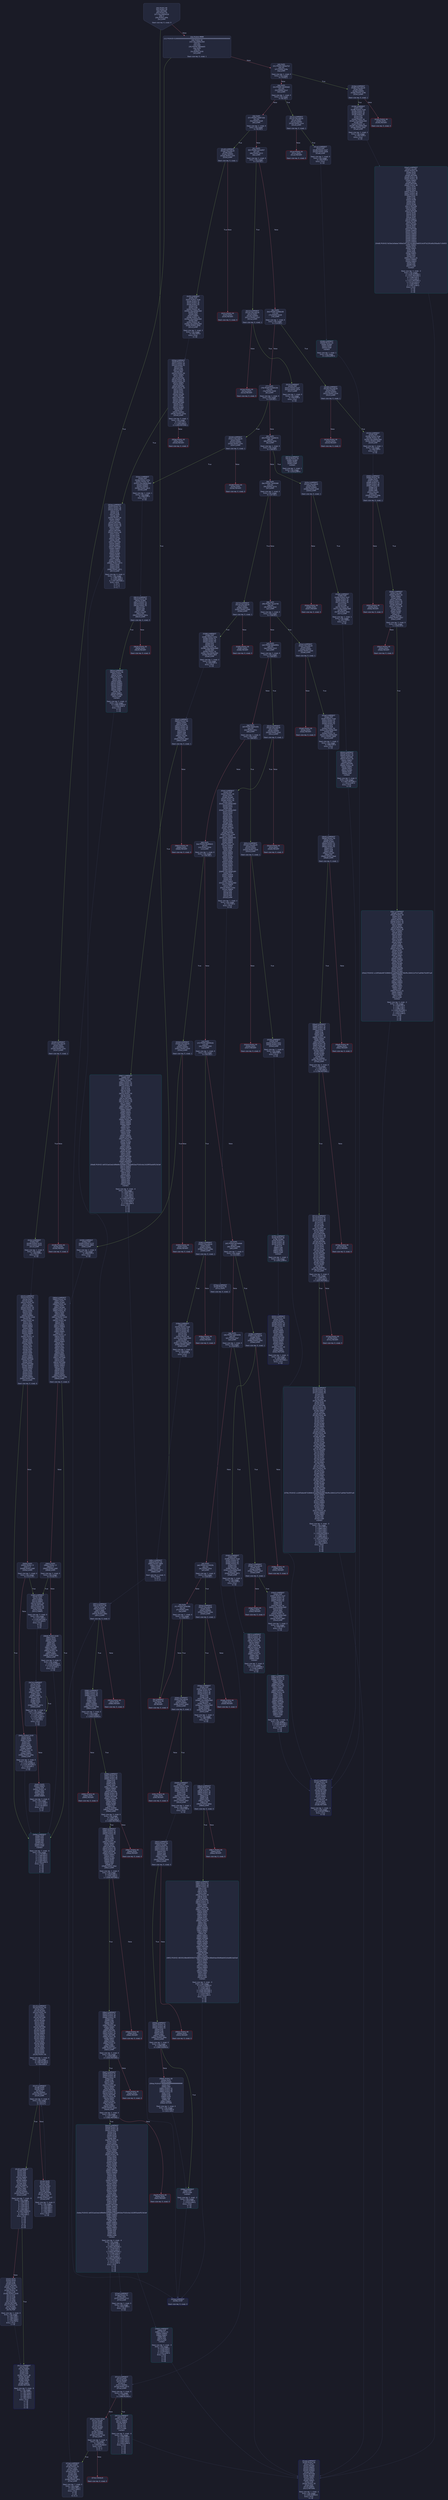 digraph G {
    node [shape=box, style="filled, rounded", color="#565f89", fontcolor="#c0caf5", fontname="Helvetica", fillcolor="#24283b"];
    edge [color="#414868", fontcolor="#c0caf5", fontname="Helvetica"];
    bgcolor="#1a1b26";
    0 [ label = "[00] PUSH1 80
[02] PUSH1 40
[04] MSTORE
[05] PUSH1 04
[07] CALLDATASIZE
[08] LT
[09] PUSH2 00fb
[0c] JUMPI

Stack size req: 0, sizeΔ: 0
" shape = invhouse]
    1 [ label = "[0d] PUSH4 ffffffff
[12] PUSH29 0100000000000000000000000000000000000000000000000000000000
[30] PUSH1 00
[32] CALLDATALOAD
[33] DIV
[34] AND
[35] PUSH4 06fdde03
[3a] DUP2
[3b] EQ
[3c] PUSH2 0100
[3f] JUMPI

Stack size req: 0, sizeΔ: 1
"]
    2 [ label = "[40] DUP1
[41] PUSH4 095ea7b3
[46] EQ
[47] PUSH2 018a
[4a] JUMPI

Stack size req: 1, sizeΔ: 0
Entry->Op usage:
	0->70:EQ:1
"]
    3 [ label = "[4b] DUP1
[4c] PUSH4 18160ddd
[51] EQ
[52] PUSH2 01c2
[55] JUMPI

Stack size req: 1, sizeΔ: 0
Entry->Op usage:
	0->81:EQ:1
"]
    4 [ label = "[56] DUP1
[57] PUSH4 23b872dd
[5c] EQ
[5d] PUSH2 01e9
[60] JUMPI

Stack size req: 1, sizeΔ: 0
Entry->Op usage:
	0->92:EQ:1
"]
    5 [ label = "[61] DUP1
[62] PUSH4 313ce567
[67] EQ
[68] PUSH2 0213
[6b] JUMPI

Stack size req: 1, sizeΔ: 0
Entry->Op usage:
	0->103:EQ:1
"]
    6 [ label = "[6c] DUP1
[6d] PUSH4 42966c68
[72] EQ
[73] PUSH2 0228
[76] JUMPI

Stack size req: 1, sizeΔ: 0
Entry->Op usage:
	0->114:EQ:1
"]
    7 [ label = "[77] DUP1
[78] PUSH4 619d5194
[7d] EQ
[7e] PUSH2 0240
[81] JUMPI

Stack size req: 1, sizeΔ: 0
Entry->Op usage:
	0->125:EQ:1
"]
    8 [ label = "[82] DUP1
[83] PUSH4 70a08231
[88] EQ
[89] PUSH2 025c
[8c] JUMPI

Stack size req: 1, sizeΔ: 0
Entry->Op usage:
	0->136:EQ:1
"]
    9 [ label = "[8d] DUP1
[8e] PUSH4 79c65068
[93] EQ
[94] PUSH2 027d
[97] JUMPI

Stack size req: 1, sizeΔ: 0
Entry->Op usage:
	0->147:EQ:1
"]
    10 [ label = "[98] DUP1
[99] PUSH4 79cc6790
[9e] EQ
[9f] PUSH2 02a1
[a2] JUMPI

Stack size req: 1, sizeΔ: 0
Entry->Op usage:
	0->158:EQ:1
"]
    11 [ label = "[a3] DUP1
[a4] PUSH4 806e085e
[a9] EQ
[aa] PUSH2 02c5
[ad] JUMPI

Stack size req: 1, sizeΔ: 0
Entry->Op usage:
	0->169:EQ:1
"]
    12 [ label = "[ae] DUP1
[af] PUSH4 8da5cb5b
[b4] EQ
[b5] PUSH2 031c
[b8] JUMPI

Stack size req: 1, sizeΔ: 0
Entry->Op usage:
	0->180:EQ:1
"]
    13 [ label = "[b9] DUP1
[ba] PUSH4 95d89b41
[bf] EQ
[c0] PUSH2 034d
[c3] JUMPI

Stack size req: 1, sizeΔ: 0
Entry->Op usage:
	0->191:EQ:1
"]
    14 [ label = "[c4] DUP1
[c5] PUSH4 a9059cbb
[ca] EQ
[cb] PUSH2 0362
[ce] JUMPI

Stack size req: 1, sizeΔ: 0
Entry->Op usage:
	0->202:EQ:1
"]
    15 [ label = "[cf] DUP1
[d0] PUSH4 b414d4b6
[d5] EQ
[d6] PUSH2 0386
[d9] JUMPI

Stack size req: 1, sizeΔ: 0
Entry->Op usage:
	0->213:EQ:1
"]
    16 [ label = "[da] DUP1
[db] PUSH4 dd62ed3e
[e0] EQ
[e1] PUSH2 03a7
[e4] JUMPI

Stack size req: 1, sizeΔ: 0
Entry->Op usage:
	0->224:EQ:1
"]
    17 [ label = "[e5] DUP1
[e6] PUSH4 e724529c
[eb] EQ
[ec] PUSH2 03ce
[ef] JUMPI

Stack size req: 1, sizeΔ: 0
Entry->Op usage:
	0->235:EQ:1
"]
    18 [ label = "[f0] DUP1
[f1] PUSH4 f2fde38b
[f6] EQ
[f7] PUSH2 03f4
[fa] JUMPI

Stack size req: 1, sizeΔ: 0
Entry->Op usage:
	0->246:EQ:1
"]
    19 [ label = "[fb] JUMPDEST
[fc] PUSH1 00
[fe] DUP1
[ff] REVERT

Stack size req: 0, sizeΔ: 0
" color = "red"]
    20 [ label = "[0100] JUMPDEST
[0101] CALLVALUE
[0102] DUP1
[0103] ISZERO
[0104] PUSH2 010c
[0107] JUMPI

Stack size req: 0, sizeΔ: 1
"]
    21 [ label = "[0108] PUSH1 00
[010a] DUP1
[010b] REVERT

Stack size req: 0, sizeΔ: 0
" color = "red"]
    22 [ label = "[010c] JUMPDEST
[010d] POP
[010e] PUSH2 0115
[0111] PUSH2 0415
[0114] JUMP

Stack size req: 1, sizeΔ: 0
Entry->Op usage:
	0->269:POP:0
Entry->Exit:
	0->😵
"]
    23 [ label = "[0115] JUMPDEST
[0116] PUSH1 40
[0118] DUP1
[0119] MLOAD
[011a] PUSH1 20
[011c] DUP1
[011d] DUP3
[011e] MSTORE
[011f] DUP4
[0120] MLOAD
[0121] DUP2
[0122] DUP4
[0123] ADD
[0124] MSTORE
[0125] DUP4
[0126] MLOAD
[0127] SWAP2
[0128] SWAP3
[0129] DUP4
[012a] SWAP3
[012b] SWAP1
[012c] DUP4
[012d] ADD
[012e] SWAP2
[012f] DUP6
[0130] ADD
[0131] SWAP1
[0132] DUP1
[0133] DUP4
[0134] DUP4
[0135] PUSH1 00

Stack size req: 1, sizeΔ: 9
Entry->Op usage:
	0->288:MLOAD:0
	0->294:MLOAD:0
	0->304:ADD:0
"]
    24 [ label = "[0137] JUMPDEST
[0138] DUP4
[0139] DUP2
[013a] LT
[013b] ISZERO
[013c] PUSH2 014f
[013f] JUMPI

Stack size req: 4, sizeΔ: 0
Entry->Op usage:
	0->314:LT:0
	3->314:LT:1
"]
    25 [ label = "[0140] DUP2
[0141] DUP2
[0142] ADD
[0143] MLOAD
[0144] DUP4
[0145] DUP3
[0146] ADD
[0147] MSTORE
[0148] PUSH1 20
[014a] ADD
[014b] PUSH2 0137
[014e] JUMP

Stack size req: 3, sizeΔ: 0
Entry->Op usage:
	0->322:ADD:0
	0->326:ADD:0
	0->330:ADD:1
	1->322:ADD:1
	2->326:ADD:1
Entry->Exit:
	0->😵
"]
    26 [ label = "[014f] JUMPDEST
[0150] POP
[0151] POP
[0152] POP
[0153] POP
[0154] SWAP1
[0155] POP
[0156] SWAP1
[0157] DUP2
[0158] ADD
[0159] SWAP1
[015a] PUSH1 1f
[015c] AND
[015d] DUP1
[015e] ISZERO
[015f] PUSH2 017c
[0162] JUMPI

Stack size req: 7, sizeΔ: -5
Entry->Op usage:
	0->336:POP:0
	1->337:POP:0
	2->338:POP:0
	3->339:POP:0
	4->344:ADD:0
	4->348:AND:1
	4->350:ISZERO:0
	5->341:POP:0
	6->344:ADD:1
Entry->Exit:
	0->😵
	1->😵
	2->😵
	3->😵
	4->0
	5->😵
	6->😵
"]
    27 [ label = "[0163] DUP1
[0164] DUP3
[0165] SUB
[0166] DUP1
[0167] MLOAD
[0168] PUSH1 01
[016a] DUP4
[016b] PUSH1 20
[016d] SUB
[016e] PUSH2 0100
[0171] EXP
[0172] SUB
[0173] NOT
[0174] AND
[0175] DUP2
[0176] MSTORE
[0177] PUSH1 20
[0179] ADD
[017a] SWAP2
[017b] POP

Stack size req: 2, sizeΔ: 0
Entry->Op usage:
	0->357:SUB:1
	0->365:SUB:1
	1->357:SUB:0
	1->379:POP:0
Entry->Exit:
	1->😵
"]
    28 [ label = "[017c] JUMPDEST
[017d] POP
[017e] SWAP3
[017f] POP
[0180] POP
[0181] POP
[0182] PUSH1 40
[0184] MLOAD
[0185] DUP1
[0186] SWAP2
[0187] SUB
[0188] SWAP1
[0189] RETURN

Stack size req: 5, sizeΔ: -5
Entry->Op usage:
	0->381:POP:0
	1->391:SUB:0
	2->384:POP:0
	3->385:POP:0
	4->383:POP:0
Entry->Exit:
	0->😵
	1->😵
	2->😵
	3->😵
	4->😵
" color = "darkblue"]
    29 [ label = "[018a] JUMPDEST
[018b] CALLVALUE
[018c] DUP1
[018d] ISZERO
[018e] PUSH2 0196
[0191] JUMPI

Stack size req: 0, sizeΔ: 1
"]
    30 [ label = "[0192] PUSH1 00
[0194] DUP1
[0195] REVERT

Stack size req: 0, sizeΔ: 0
" color = "red"]
    31 [ label = "[0196] JUMPDEST
[0197] POP
[0198] PUSH2 01ae
[019b] PUSH1 01
[019d] PUSH1 a0
[019f] PUSH1 02
[01a1] EXP
[01a2] SUB
[01a3] PUSH1 04
[01a5] CALLDATALOAD
[01a6] AND
[01a7] PUSH1 24
[01a9] CALLDATALOAD
[01aa] PUSH2 04a2
[01ad] JUMP

Stack size req: 1, sizeΔ: 2
Entry->Op usage:
	0->407:POP:0
Entry->Exit:
	0->😵
"]
    32 [ label = "[01ae] JUMPDEST
[01af] PUSH1 40
[01b1] DUP1
[01b2] MLOAD
[01b3] SWAP2
[01b4] ISZERO
[01b5] ISZERO
[01b6] DUP3
[01b7] MSTORE
[01b8] MLOAD
[01b9] SWAP1
[01ba] DUP2
[01bb] SWAP1
[01bc] SUB
[01bd] PUSH1 20
[01bf] ADD
[01c0] SWAP1
[01c1] RETURN

Stack size req: 1, sizeΔ: -1
Entry->Op usage:
	0->436:ISZERO:0
Entry->Exit:
	0->😵
" color = "darkblue"]
    33 [ label = "[01c2] JUMPDEST
[01c3] CALLVALUE
[01c4] DUP1
[01c5] ISZERO
[01c6] PUSH2 01ce
[01c9] JUMPI

Stack size req: 0, sizeΔ: 1
"]
    34 [ label = "[01ca] PUSH1 00
[01cc] DUP1
[01cd] REVERT

Stack size req: 0, sizeΔ: 0
" color = "red"]
    35 [ label = "[01ce] JUMPDEST
[01cf] POP
[01d0] PUSH2 01d7
[01d3] PUSH2 0508
[01d6] JUMP

Stack size req: 1, sizeΔ: 0
Entry->Op usage:
	0->463:POP:0
Entry->Exit:
	0->😵
"]
    36 [ label = "[01d7] JUMPDEST
[01d8] PUSH1 40
[01da] DUP1
[01db] MLOAD
[01dc] SWAP2
[01dd] DUP3
[01de] MSTORE
[01df] MLOAD
[01e0] SWAP1
[01e1] DUP2
[01e2] SWAP1
[01e3] SUB
[01e4] PUSH1 20
[01e6] ADD
[01e7] SWAP1
[01e8] RETURN

Stack size req: 1, sizeΔ: -1
Entry->Op usage:
	0->478:MSTORE:1
Entry->Exit:
	0->😵
" color = "darkblue"]
    37 [ label = "[01e9] JUMPDEST
[01ea] CALLVALUE
[01eb] DUP1
[01ec] ISZERO
[01ed] PUSH2 01f5
[01f0] JUMPI

Stack size req: 0, sizeΔ: 1
"]
    38 [ label = "[01f1] PUSH1 00
[01f3] DUP1
[01f4] REVERT

Stack size req: 0, sizeΔ: 0
" color = "red"]
    39 [ label = "[01f5] JUMPDEST
[01f6] POP
[01f7] PUSH2 01ae
[01fa] PUSH1 01
[01fc] PUSH1 a0
[01fe] PUSH1 02
[0200] EXP
[0201] SUB
[0202] PUSH1 04
[0204] CALLDATALOAD
[0205] DUP2
[0206] AND
[0207] SWAP1
[0208] PUSH1 24
[020a] CALLDATALOAD
[020b] AND
[020c] PUSH1 44
[020e] CALLDATALOAD
[020f] PUSH2 050e
[0212] JUMP

Stack size req: 1, sizeΔ: 3
Entry->Op usage:
	0->502:POP:0
Entry->Exit:
	0->😵
"]
    40 [ label = "[0213] JUMPDEST
[0214] CALLVALUE
[0215] DUP1
[0216] ISZERO
[0217] PUSH2 021f
[021a] JUMPI

Stack size req: 0, sizeΔ: 1
"]
    41 [ label = "[021b] PUSH1 00
[021d] DUP1
[021e] REVERT

Stack size req: 0, sizeΔ: 0
" color = "red"]
    42 [ label = "[021f] JUMPDEST
[0220] POP
[0221] PUSH2 01d7
[0224] PUSH2 057d
[0227] JUMP

Stack size req: 1, sizeΔ: 0
Entry->Op usage:
	0->544:POP:0
Entry->Exit:
	0->😵
"]
    43 [ label = "[0228] JUMPDEST
[0229] CALLVALUE
[022a] DUP1
[022b] ISZERO
[022c] PUSH2 0234
[022f] JUMPI

Stack size req: 0, sizeΔ: 1
"]
    44 [ label = "[0230] PUSH1 00
[0232] DUP1
[0233] REVERT

Stack size req: 0, sizeΔ: 0
" color = "red"]
    45 [ label = "[0234] JUMPDEST
[0235] POP
[0236] PUSH2 01ae
[0239] PUSH1 04
[023b] CALLDATALOAD
[023c] PUSH2 0583
[023f] JUMP

Stack size req: 1, sizeΔ: 1
Entry->Op usage:
	0->565:POP:0
Entry->Exit:
	0->😵
"]
    46 [ label = "[0240] JUMPDEST
[0241] CALLVALUE
[0242] DUP1
[0243] ISZERO
[0244] PUSH2 024c
[0247] JUMPI

Stack size req: 0, sizeΔ: 1
"]
    47 [ label = "[0248] PUSH1 00
[024a] DUP1
[024b] REVERT

Stack size req: 0, sizeΔ: 0
" color = "red"]
    48 [ label = "[024c] JUMPDEST
[024d] POP
[024e] PUSH2 025a
[0251] PUSH1 04
[0253] CALLDATALOAD
[0254] ISZERO
[0255] ISZERO
[0256] PUSH2 0613
[0259] JUMP

Stack size req: 1, sizeΔ: 1
Entry->Op usage:
	0->589:POP:0
Entry->Exit:
	0->😵
"]
    49 [ label = "[025a] JUMPDEST
[025b] STOP

Stack size req: 0, sizeΔ: 0
" color = "darkblue"]
    50 [ label = "[025c] JUMPDEST
[025d] CALLVALUE
[025e] DUP1
[025f] ISZERO
[0260] PUSH2 0268
[0263] JUMPI

Stack size req: 0, sizeΔ: 1
"]
    51 [ label = "[0264] PUSH1 00
[0266] DUP1
[0267] REVERT

Stack size req: 0, sizeΔ: 0
" color = "red"]
    52 [ label = "[0268] JUMPDEST
[0269] POP
[026a] PUSH2 01d7
[026d] PUSH1 01
[026f] PUSH1 a0
[0271] PUSH1 02
[0273] EXP
[0274] SUB
[0275] PUSH1 04
[0277] CALLDATALOAD
[0278] AND
[0279] PUSH2 063d
[027c] JUMP

Stack size req: 1, sizeΔ: 1
Entry->Op usage:
	0->617:POP:0
Entry->Exit:
	0->😵
"]
    53 [ label = "[027d] JUMPDEST
[027e] CALLVALUE
[027f] DUP1
[0280] ISZERO
[0281] PUSH2 0289
[0284] JUMPI

Stack size req: 0, sizeΔ: 1
"]
    54 [ label = "[0285] PUSH1 00
[0287] DUP1
[0288] REVERT

Stack size req: 0, sizeΔ: 0
" color = "red"]
    55 [ label = "[0289] JUMPDEST
[028a] POP
[028b] PUSH2 025a
[028e] PUSH1 01
[0290] PUSH1 a0
[0292] PUSH1 02
[0294] EXP
[0295] SUB
[0296] PUSH1 04
[0298] CALLDATALOAD
[0299] AND
[029a] PUSH1 24
[029c] CALLDATALOAD
[029d] PUSH2 064f
[02a0] JUMP

Stack size req: 1, sizeΔ: 2
Entry->Op usage:
	0->650:POP:0
Entry->Exit:
	0->😵
"]
    56 [ label = "[02a1] JUMPDEST
[02a2] CALLVALUE
[02a3] DUP1
[02a4] ISZERO
[02a5] PUSH2 02ad
[02a8] JUMPI

Stack size req: 0, sizeΔ: 1
"]
    57 [ label = "[02a9] PUSH1 00
[02ab] DUP1
[02ac] REVERT

Stack size req: 0, sizeΔ: 0
" color = "red"]
    58 [ label = "[02ad] JUMPDEST
[02ae] POP
[02af] PUSH2 01ae
[02b2] PUSH1 01
[02b4] PUSH1 a0
[02b6] PUSH1 02
[02b8] EXP
[02b9] SUB
[02ba] PUSH1 04
[02bc] CALLDATALOAD
[02bd] AND
[02be] PUSH1 24
[02c0] CALLDATALOAD
[02c1] PUSH2 06d5
[02c4] JUMP

Stack size req: 1, sizeΔ: 2
Entry->Op usage:
	0->686:POP:0
Entry->Exit:
	0->😵
"]
    59 [ label = "[02c5] JUMPDEST
[02c6] CALLVALUE
[02c7] DUP1
[02c8] ISZERO
[02c9] PUSH2 02d1
[02cc] JUMPI

Stack size req: 0, sizeΔ: 1
"]
    60 [ label = "[02cd] PUSH1 00
[02cf] DUP1
[02d0] REVERT

Stack size req: 0, sizeΔ: 0
" color = "red"]
    61 [ label = "[02d1] JUMPDEST
[02d2] POP
[02d3] PUSH1 40
[02d5] DUP1
[02d6] MLOAD
[02d7] PUSH1 20
[02d9] PUSH1 04
[02db] DUP1
[02dc] CALLDATALOAD
[02dd] DUP1
[02de] DUP3
[02df] ADD
[02e0] CALLDATALOAD
[02e1] DUP4
[02e2] DUP2
[02e3] MUL
[02e4] DUP1
[02e5] DUP7
[02e6] ADD
[02e7] DUP6
[02e8] ADD
[02e9] SWAP1
[02ea] SWAP7
[02eb] MSTORE
[02ec] DUP1
[02ed] DUP6
[02ee] MSTORE
[02ef] PUSH2 01ae
[02f2] SWAP6
[02f3] CALLDATASIZE
[02f4] SWAP6
[02f5] SWAP4
[02f6] SWAP5
[02f7] PUSH1 24
[02f9] SWAP5
[02fa] SWAP4
[02fb] DUP6
[02fc] ADD
[02fd] SWAP3
[02fe] SWAP2
[02ff] DUP3
[0300] SWAP2
[0301] DUP6
[0302] ADD
[0303] SWAP1
[0304] DUP5
[0305] SWAP1
[0306] DUP1
[0307] DUP3
[0308] DUP5
[0309] CALLDATACOPY
[030a] POP
[030b] SWAP5
[030c] SWAP8
[030d] POP
[030e] POP
[030f] SWAP4
[0310] CALLDATALOAD
[0311] SWAP5
[0312] POP
[0313] PUSH2 07be
[0316] SWAP4
[0317] POP
[0318] POP
[0319] POP
[031a] POP
[031b] JUMP

Stack size req: 1, sizeΔ: 2
Entry->Op usage:
	0->722:POP:0
Entry->Exit:
	0->😵
"]
    62 [ label = "[031c] JUMPDEST
[031d] CALLVALUE
[031e] DUP1
[031f] ISZERO
[0320] PUSH2 0328
[0323] JUMPI

Stack size req: 0, sizeΔ: 1
"]
    63 [ label = "[0324] PUSH1 00
[0326] DUP1
[0327] REVERT

Stack size req: 0, sizeΔ: 0
" color = "red"]
    64 [ label = "[0328] JUMPDEST
[0329] POP
[032a] PUSH2 0331
[032d] PUSH2 07f5
[0330] JUMP

Stack size req: 1, sizeΔ: 0
Entry->Op usage:
	0->809:POP:0
Entry->Exit:
	0->😵
"]
    65 [ label = "[0331] JUMPDEST
[0332] PUSH1 40
[0334] DUP1
[0335] MLOAD
[0336] PUSH1 01
[0338] PUSH1 a0
[033a] PUSH1 02
[033c] EXP
[033d] SUB
[033e] SWAP1
[033f] SWAP3
[0340] AND
[0341] DUP3
[0342] MSTORE
[0343] MLOAD
[0344] SWAP1
[0345] DUP2
[0346] SWAP1
[0347] SUB
[0348] PUSH1 20
[034a] ADD
[034b] SWAP1
[034c] RETURN

Stack size req: 1, sizeΔ: -1
Entry->Op usage:
	0->832:AND:0
	0->834:MSTORE:1
Entry->Exit:
	0->😵
" color = "darkblue"]
    66 [ label = "[034d] JUMPDEST
[034e] CALLVALUE
[034f] DUP1
[0350] ISZERO
[0351] PUSH2 0359
[0354] JUMPI

Stack size req: 0, sizeΔ: 1
"]
    67 [ label = "[0355] PUSH1 00
[0357] DUP1
[0358] REVERT

Stack size req: 0, sizeΔ: 0
" color = "red"]
    68 [ label = "[0359] JUMPDEST
[035a] POP
[035b] PUSH2 0115
[035e] PUSH2 0804
[0361] JUMP

Stack size req: 1, sizeΔ: 0
Entry->Op usage:
	0->858:POP:0
Entry->Exit:
	0->😵
"]
    69 [ label = "[0362] JUMPDEST
[0363] CALLVALUE
[0364] DUP1
[0365] ISZERO
[0366] PUSH2 036e
[0369] JUMPI

Stack size req: 0, sizeΔ: 1
"]
    70 [ label = "[036a] PUSH1 00
[036c] DUP1
[036d] REVERT

Stack size req: 0, sizeΔ: 0
" color = "red"]
    71 [ label = "[036e] JUMPDEST
[036f] POP
[0370] PUSH2 01ae
[0373] PUSH1 01
[0375] PUSH1 a0
[0377] PUSH1 02
[0379] EXP
[037a] SUB
[037b] PUSH1 04
[037d] CALLDATALOAD
[037e] AND
[037f] PUSH1 24
[0381] CALLDATALOAD
[0382] PUSH2 085c
[0385] JUMP

Stack size req: 1, sizeΔ: 2
Entry->Op usage:
	0->879:POP:0
Entry->Exit:
	0->😵
"]
    72 [ label = "[0386] JUMPDEST
[0387] CALLVALUE
[0388] DUP1
[0389] ISZERO
[038a] PUSH2 0392
[038d] JUMPI

Stack size req: 0, sizeΔ: 1
"]
    73 [ label = "[038e] PUSH1 00
[0390] DUP1
[0391] REVERT

Stack size req: 0, sizeΔ: 0
" color = "red"]
    74 [ label = "[0392] JUMPDEST
[0393] POP
[0394] PUSH2 01ae
[0397] PUSH1 01
[0399] PUSH1 a0
[039b] PUSH1 02
[039d] EXP
[039e] SUB
[039f] PUSH1 04
[03a1] CALLDATALOAD
[03a2] AND
[03a3] PUSH2 0872
[03a6] JUMP

Stack size req: 1, sizeΔ: 1
Entry->Op usage:
	0->915:POP:0
Entry->Exit:
	0->😵
"]
    75 [ label = "[03a7] JUMPDEST
[03a8] CALLVALUE
[03a9] DUP1
[03aa] ISZERO
[03ab] PUSH2 03b3
[03ae] JUMPI

Stack size req: 0, sizeΔ: 1
"]
    76 [ label = "[03af] PUSH1 00
[03b1] DUP1
[03b2] REVERT

Stack size req: 0, sizeΔ: 0
" color = "red"]
    77 [ label = "[03b3] JUMPDEST
[03b4] POP
[03b5] PUSH2 01d7
[03b8] PUSH1 01
[03ba] PUSH1 a0
[03bc] PUSH1 02
[03be] EXP
[03bf] SUB
[03c0] PUSH1 04
[03c2] CALLDATALOAD
[03c3] DUP2
[03c4] AND
[03c5] SWAP1
[03c6] PUSH1 24
[03c8] CALLDATALOAD
[03c9] AND
[03ca] PUSH2 0887
[03cd] JUMP

Stack size req: 1, sizeΔ: 2
Entry->Op usage:
	0->948:POP:0
Entry->Exit:
	0->😵
"]
    78 [ label = "[03ce] JUMPDEST
[03cf] CALLVALUE
[03d0] DUP1
[03d1] ISZERO
[03d2] PUSH2 03da
[03d5] JUMPI

Stack size req: 0, sizeΔ: 1
"]
    79 [ label = "[03d6] PUSH1 00
[03d8] DUP1
[03d9] REVERT

Stack size req: 0, sizeΔ: 0
" color = "red"]
    80 [ label = "[03da] JUMPDEST
[03db] POP
[03dc] PUSH2 025a
[03df] PUSH1 01
[03e1] PUSH1 a0
[03e3] PUSH1 02
[03e5] EXP
[03e6] SUB
[03e7] PUSH1 04
[03e9] CALLDATALOAD
[03ea] AND
[03eb] PUSH1 24
[03ed] CALLDATALOAD
[03ee] ISZERO
[03ef] ISZERO
[03f0] PUSH2 08a4
[03f3] JUMP

Stack size req: 1, sizeΔ: 2
Entry->Op usage:
	0->987:POP:0
Entry->Exit:
	0->😵
"]
    81 [ label = "[03f4] JUMPDEST
[03f5] CALLVALUE
[03f6] DUP1
[03f7] ISZERO
[03f8] PUSH2 0400
[03fb] JUMPI

Stack size req: 0, sizeΔ: 1
"]
    82 [ label = "[03fc] PUSH1 00
[03fe] DUP1
[03ff] REVERT

Stack size req: 0, sizeΔ: 0
" color = "red"]
    83 [ label = "[0400] JUMPDEST
[0401] POP
[0402] PUSH2 025a
[0405] PUSH1 01
[0407] PUSH1 a0
[0409] PUSH1 02
[040b] EXP
[040c] SUB
[040d] PUSH1 04
[040f] CALLDATALOAD
[0410] AND
[0411] PUSH2 091f
[0414] JUMP

Stack size req: 1, sizeΔ: 1
Entry->Op usage:
	0->1025:POP:0
Entry->Exit:
	0->😵
"]
    84 [ label = "[0415] JUMPDEST
[0416] PUSH1 01
[0418] DUP1
[0419] SLOAD
[041a] PUSH1 40
[041c] DUP1
[041d] MLOAD
[041e] PUSH1 20
[0420] PUSH1 02
[0422] DUP5
[0423] DUP7
[0424] AND
[0425] ISZERO
[0426] PUSH2 0100
[0429] MUL
[042a] PUSH1 00
[042c] NOT
[042d] ADD
[042e] SWAP1
[042f] SWAP5
[0430] AND
[0431] SWAP4
[0432] SWAP1
[0433] SWAP4
[0434] DIV
[0435] PUSH1 1f
[0437] DUP2
[0438] ADD
[0439] DUP5
[043a] SWAP1
[043b] DIV
[043c] DUP5
[043d] MUL
[043e] DUP3
[043f] ADD
[0440] DUP5
[0441] ADD
[0442] SWAP1
[0443] SWAP3
[0444] MSTORE
[0445] DUP2
[0446] DUP2
[0447] MSTORE
[0448] SWAP3
[0449] SWAP2
[044a] DUP4
[044b] ADD
[044c] DUP3
[044d] DUP3
[044e] DUP1
[044f] ISZERO
[0450] PUSH2 049a
[0453] JUMPI

Stack size req: 0, sizeΔ: 6
"]
    85 [ label = "[0454] DUP1
[0455] PUSH1 1f
[0457] LT
[0458] PUSH2 046f
[045b] JUMPI

Stack size req: 1, sizeΔ: 0
Entry->Op usage:
	0->1111:LT:1
"]
    86 [ label = "[045c] PUSH2 0100
[045f] DUP1
[0460] DUP4
[0461] SLOAD
[0462] DIV
[0463] MUL
[0464] DUP4
[0465] MSTORE
[0466] SWAP2
[0467] PUSH1 20
[0469] ADD
[046a] SWAP2
[046b] PUSH2 049a
[046e] JUMP

Stack size req: 3, sizeΔ: 0
Entry->Op usage:
	1->1121:SLOAD:0
	2->1125:MSTORE:0
	2->1129:ADD:1
Entry->Exit:
	2->😵
"]
    87 [ label = "[046f] JUMPDEST
[0470] DUP3
[0471] ADD
[0472] SWAP2
[0473] SWAP1
[0474] PUSH1 00
[0476] MSTORE
[0477] PUSH1 20
[0479] PUSH1 00
[047b] SHA3
[047c] SWAP1

Stack size req: 3, sizeΔ: 0
Entry->Op usage:
	0->1137:ADD:1
	1->1142:MSTORE:1
	2->1137:ADD:0
Entry->Exit:
	0->😵
	1->😵
	2->0
"]
    88 [ label = "[047d] JUMPDEST
[047e] DUP2
[047f] SLOAD
[0480] DUP2
[0481] MSTORE
[0482] SWAP1
[0483] PUSH1 01
[0485] ADD
[0486] SWAP1
[0487] PUSH1 20
[0489] ADD
[048a] DUP1
[048b] DUP4
[048c] GT
[048d] PUSH2 047d
[0490] JUMPI

Stack size req: 3, sizeΔ: 0
Entry->Op usage:
	0->1153:MSTORE:0
	0->1161:ADD:1
	1->1151:SLOAD:0
	1->1157:ADD:1
	2->1164:GT:0
Entry->Exit:
	0->😵
	1->😵
"]
    89 [ label = "[0491] DUP3
[0492] SWAP1
[0493] SUB
[0494] PUSH1 1f
[0496] AND
[0497] DUP3
[0498] ADD
[0499] SWAP2

Stack size req: 3, sizeΔ: 0
Entry->Op usage:
	0->1171:SUB:0
	2->1171:SUB:1
	2->1176:ADD:0
Entry->Exit:
	0->😵
	2->0
"]
    90 [ label = "[049a] JUMPDEST
[049b] POP
[049c] POP
[049d] POP
[049e] POP
[049f] POP
[04a0] DUP2
[04a1] JUMP
Indirect!

Stack size req: 7, sizeΔ: -5
Entry->Op usage:
	0->1179:POP:0
	1->1180:POP:0
	2->1181:POP:0
	3->1182:POP:0
	4->1183:POP:0
	6->1185:JUMP:0
Entry->Exit:
	0->😵
	1->😵
	2->😵
	3->😵
	4->😵
" color = "teal"]
    91 [ label = "[04a2] JUMPDEST
[04a3] CALLER
[04a4] PUSH1 00
[04a6] DUP2
[04a7] DUP2
[04a8] MSTORE
[04a9] PUSH1 06
[04ab] PUSH1 20
[04ad] SWAP1
[04ae] DUP2
[04af] MSTORE
[04b0] PUSH1 40
[04b2] DUP1
[04b3] DUP4
[04b4] SHA3
[04b5] PUSH1 01
[04b7] PUSH1 a0
[04b9] PUSH1 02
[04bb] EXP
[04bc] SUB
[04bd] DUP8
[04be] AND
[04bf] DUP1
[04c0] DUP6
[04c1] MSTORE
[04c2] SWAP1
[04c3] DUP4
[04c4] MSTORE
[04c5] DUP2
[04c6] DUP5
[04c7] SHA3
[04c8] DUP7
[04c9] SWAP1
[04ca] SSTORE
[04cb] DUP2
[04cc] MLOAD
[04cd] DUP7
[04ce] DUP2
[04cf] MSTORE
[04d0] SWAP2
[04d1] MLOAD
[04d2] SWAP4
[04d3] SWAP5
[04d4] SWAP1
[04d5] SWAP4
[04d6] SWAP1
[04d7] SWAP3
[04d8] PUSH32 8c5be1e5ebec7d5bd14f71427d1e84f3dd0314c0f7b2291e5b200ac8c7c3b925
[04f9] SWAP3
[04fa] DUP3
[04fb] SWAP1
[04fc] SUB
[04fd] ADD
[04fe] SWAP1
[04ff] LOG3
[0500] POP
[0501] PUSH1 01
[0503] SWAP3
[0504] SWAP2
[0505] POP
[0506] POP
[0507] JUMP
Indirect!

Stack size req: 3, sizeΔ: -2
Entry->Op usage:
	0->1226:SSTORE:1
	0->1231:MSTORE:1
	0->1286:POP:0
	1->1214:AND:0
	1->1217:MSTORE:1
	1->1279:LOG3:4
	1->1285:POP:0
	2->1287:JUMP:0
Entry->Exit:
	0->😵
	1->😵
	2->😵
" color = "teal"]
    92 [ label = "[0508] JUMPDEST
[0509] PUSH1 04
[050b] SLOAD
[050c] DUP2
[050d] JUMP
Indirect!

Stack size req: 1, sizeΔ: 1
Entry->Op usage:
	0->1293:JUMP:0
" color = "teal"]
    93 [ label = "[050e] JUMPDEST
[050f] PUSH1 01
[0511] PUSH1 a0
[0513] PUSH1 02
[0515] EXP
[0516] SUB
[0517] DUP4
[0518] AND
[0519] PUSH1 00
[051b] SWAP1
[051c] DUP2
[051d] MSTORE
[051e] PUSH1 06
[0520] PUSH1 20
[0522] SWAP1
[0523] DUP2
[0524] MSTORE
[0525] PUSH1 40
[0527] DUP1
[0528] DUP4
[0529] SHA3
[052a] CALLER
[052b] DUP5
[052c] MSTORE
[052d] SWAP1
[052e] SWAP2
[052f] MSTORE
[0530] DUP2
[0531] SHA3
[0532] SLOAD
[0533] DUP3
[0534] GT
[0535] ISZERO
[0536] PUSH2 053e
[0539] JUMPI

Stack size req: 3, sizeΔ: 1
Entry->Op usage:
	0->1332:GT:0
	2->1304:AND:0
	2->1309:MSTORE:1
"]
    94 [ label = "[053a] PUSH1 00
[053c] DUP1
[053d] REVERT

Stack size req: 0, sizeΔ: 0
" color = "red"]
    95 [ label = "[053e] JUMPDEST
[053f] PUSH1 01
[0541] PUSH1 a0
[0543] PUSH1 02
[0545] EXP
[0546] SUB
[0547] DUP5
[0548] AND
[0549] PUSH1 00
[054b] SWAP1
[054c] DUP2
[054d] MSTORE
[054e] PUSH1 06
[0550] PUSH1 20
[0552] SWAP1
[0553] DUP2
[0554] MSTORE
[0555] PUSH1 40
[0557] DUP1
[0558] DUP4
[0559] SHA3
[055a] CALLER
[055b] DUP5
[055c] MSTORE
[055d] SWAP1
[055e] SWAP2
[055f] MSTORE
[0560] SWAP1
[0561] SHA3
[0562] DUP1
[0563] SLOAD
[0564] DUP4
[0565] SWAP1
[0566] SUB
[0567] SWAP1
[0568] SSTORE
[0569] PUSH2 0573
[056c] DUP5
[056d] DUP5
[056e] DUP5
[056f] PUSH2 0971
[0572] JUMP

Stack size req: 4, sizeΔ: 4
Entry->Op usage:
	1->1382:SUB:1
	3->1352:AND:0
	3->1357:MSTORE:1
Entry->Exit:
	1->0, 5
	2->1, 6
	3->2, 7
"]
    96 [ label = "[0573] JUMPDEST
[0574] POP
[0575] PUSH1 01
[0577] SWAP4
[0578] SWAP3
[0579] POP
[057a] POP
[057b] POP
[057c] JUMP
Indirect!

Stack size req: 5, sizeΔ: -4
Entry->Op usage:
	0->1396:POP:0
	1->1402:POP:0
	2->1403:POP:0
	3->1401:POP:0
	4->1404:JUMP:0
Entry->Exit:
	0->😵
	1->😵
	2->😵
	3->😵
	4->😵
" color = "teal"]
    97 [ label = "[057d] JUMPDEST
[057e] PUSH1 03
[0580] SLOAD
[0581] DUP2
[0582] JUMP
Indirect!

Stack size req: 1, sizeΔ: 1
Entry->Op usage:
	0->1410:JUMP:0
" color = "teal"]
    98 [ label = "[0583] JUMPDEST
[0584] PUSH1 00
[0586] DUP1
[0587] SLOAD
[0588] PUSH1 01
[058a] PUSH1 a0
[058c] PUSH1 02
[058e] EXP
[058f] SUB
[0590] AND
[0591] CALLER
[0592] EQ
[0593] PUSH2 059b
[0596] JUMPI

Stack size req: 0, sizeΔ: 1
"]
    99 [ label = "[0597] PUSH1 00
[0599] DUP1
[059a] REVERT

Stack size req: 0, sizeΔ: 0
" color = "red"]
    100 [ label = "[059b] JUMPDEST
[059c] CALLER
[059d] PUSH1 00
[059f] SWAP1
[05a0] DUP2
[05a1] MSTORE
[05a2] PUSH1 05
[05a4] PUSH1 20
[05a6] MSTORE
[05a7] PUSH1 40
[05a9] SWAP1
[05aa] SHA3
[05ab] SLOAD
[05ac] DUP3
[05ad] GT
[05ae] ISZERO
[05af] PUSH2 05b7
[05b2] JUMPI

Stack size req: 2, sizeΔ: 0
Entry->Op usage:
	1->1453:GT:0
"]
    101 [ label = "[05b3] PUSH1 00
[05b5] DUP1
[05b6] REVERT

Stack size req: 0, sizeΔ: 0
" color = "red"]
    102 [ label = "[05b7] JUMPDEST
[05b8] CALLER
[05b9] PUSH1 00
[05bb] DUP2
[05bc] DUP2
[05bd] MSTORE
[05be] PUSH1 05
[05c0] PUSH1 20
[05c2] SWAP1
[05c3] DUP2
[05c4] MSTORE
[05c5] PUSH1 40
[05c7] SWAP2
[05c8] DUP3
[05c9] SWAP1
[05ca] SHA3
[05cb] DUP1
[05cc] SLOAD
[05cd] DUP7
[05ce] SWAP1
[05cf] SUB
[05d0] SWAP1
[05d1] SSTORE
[05d2] PUSH1 04
[05d4] DUP1
[05d5] SLOAD
[05d6] DUP7
[05d7] SWAP1
[05d8] SUB
[05d9] SWAP1
[05da] SSTORE
[05db] DUP2
[05dc] MLOAD
[05dd] DUP6
[05de] DUP2
[05df] MSTORE
[05e0] SWAP2
[05e1] MLOAD
[05e2] PUSH32 cc16f5dbb4873280815c1ee09dbd06736cffcc184412cf7a71a0fdb75d397ca5
[0603] SWAP3
[0604] DUP2
[0605] SWAP1
[0606] SUB
[0607] SWAP1
[0608] SWAP2
[0609] ADD
[060a] SWAP1
[060b] LOG2
[060c] POP
[060d] PUSH1 01
[060f] SWAP2
[0610] SWAP1
[0611] POP
[0612] JUMP
Indirect!

Stack size req: 3, sizeΔ: -2
Entry->Op usage:
	0->1548:POP:0
	1->1487:SUB:1
	1->1496:SUB:1
	1->1503:MSTORE:1
	1->1553:POP:0
	2->1554:JUMP:0
Entry->Exit:
	0->😵
	1->😵
	2->😵
" color = "teal"]
    103 [ label = "[0613] JUMPDEST
[0614] PUSH1 00
[0616] SLOAD
[0617] PUSH1 01
[0619] PUSH1 a0
[061b] PUSH1 02
[061d] EXP
[061e] SUB
[061f] AND
[0620] CALLER
[0621] EQ
[0622] PUSH2 062a
[0625] JUMPI

Stack size req: 0, sizeΔ: 0
"]
    104 [ label = "[0626] PUSH1 00
[0628] DUP1
[0629] REVERT

Stack size req: 0, sizeΔ: 0
" color = "red"]
    105 [ label = "[062a] JUMPDEST
[062b] PUSH1 08
[062d] DUP1
[062e] SLOAD
[062f] PUSH1 ff
[0631] NOT
[0632] AND
[0633] SWAP2
[0634] ISZERO
[0635] ISZERO
[0636] SWAP2
[0637] SWAP1
[0638] SWAP2
[0639] OR
[063a] SWAP1
[063b] SSTORE
[063c] JUMP
Indirect!

Stack size req: 2, sizeΔ: -2
Entry->Op usage:
	0->1588:ISZERO:0
	1->1596:JUMP:0
Entry->Exit:
	0->😵
	1->😵
" color = "teal"]
    106 [ label = "[063d] JUMPDEST
[063e] PUSH1 05
[0640] PUSH1 20
[0642] MSTORE
[0643] PUSH1 00
[0645] SWAP1
[0646] DUP2
[0647] MSTORE
[0648] PUSH1 40
[064a] SWAP1
[064b] SHA3
[064c] SLOAD
[064d] DUP2
[064e] JUMP
Indirect!

Stack size req: 2, sizeΔ: 0
Entry->Op usage:
	0->1607:MSTORE:1
	1->1614:JUMP:0
Entry->Exit:
	0->😵
" color = "teal"]
    107 [ label = "[064f] JUMPDEST
[0650] PUSH1 00
[0652] DUP1
[0653] SLOAD
[0654] PUSH1 01
[0656] PUSH1 a0
[0658] PUSH1 02
[065a] EXP
[065b] SUB
[065c] AND
[065d] CALLER
[065e] EQ
[065f] PUSH2 0667
[0662] JUMPI

Stack size req: 0, sizeΔ: 1
"]
    108 [ label = "[0663] PUSH1 00
[0665] DUP1
[0666] REVERT

Stack size req: 0, sizeΔ: 0
" color = "red"]
    109 [ label = "[0667] JUMPDEST
[0668] POP
[0669] PUSH1 03
[066b] SLOAD
[066c] PUSH1 01
[066e] PUSH1 a0
[0670] PUSH1 02
[0672] EXP
[0673] SUB
[0674] DUP4
[0675] AND
[0676] PUSH1 00
[0678] DUP2
[0679] DUP2
[067a] MSTORE
[067b] PUSH1 05
[067d] PUSH1 20
[067f] SWAP1
[0680] DUP2
[0681] MSTORE
[0682] PUSH1 40
[0684] SWAP2
[0685] DUP3
[0686] SWAP1
[0687] SHA3
[0688] DUP1
[0689] SLOAD
[068a] PUSH1 0a
[068c] SWAP6
[068d] SWAP1
[068e] SWAP6
[068f] EXP
[0690] DUP7
[0691] MUL
[0692] SWAP5
[0693] DUP6
[0694] ADD
[0695] SWAP1
[0696] SSTORE
[0697] PUSH1 04
[0699] DUP1
[069a] SLOAD
[069b] DUP6
[069c] ADD
[069d] SWAP1
[069e] SSTORE
[069f] DUP2
[06a0] MLOAD
[06a1] DUP5
[06a2] DUP2
[06a3] MSTORE
[06a4] SWAP2
[06a5] MLOAD
[06a6] ADDRESS
[06a7] SWAP3
[06a8] PUSH32 ddf252ad1be2c89b69c2b068fc378daa952ba7f163c4a11628f55a4df523b3ef
[06c9] SWAP3
[06ca] SWAP1
[06cb] DUP3
[06cc] SWAP1
[06cd] SUB
[06ce] ADD
[06cf] SWAP1
[06d0] LOG3
[06d1] POP
[06d2] POP
[06d3] POP
[06d4] JUMP
Indirect!

Stack size req: 4, sizeΔ: -4
Entry->Op usage:
	0->1640:POP:0
	1->1681:MUL:0
	1->1746:POP:0
	2->1653:AND:0
	2->1658:MSTORE:1
	2->1744:LOG3:4
	2->1747:POP:0
	3->1748:JUMP:0
Entry->Exit:
	0->😵
	1->😵
	2->😵
	3->😵
" color = "teal"]
    110 [ label = "[06d5] JUMPDEST
[06d6] PUSH1 00
[06d8] DUP1
[06d9] SLOAD
[06da] PUSH1 01
[06dc] PUSH1 a0
[06de] PUSH1 02
[06e0] EXP
[06e1] SUB
[06e2] AND
[06e3] CALLER
[06e4] EQ
[06e5] PUSH2 06ed
[06e8] JUMPI

Stack size req: 0, sizeΔ: 1
"]
    111 [ label = "[06e9] PUSH1 00
[06eb] DUP1
[06ec] REVERT

Stack size req: 0, sizeΔ: 0
" color = "red"]
    112 [ label = "[06ed] JUMPDEST
[06ee] PUSH1 01
[06f0] PUSH1 a0
[06f2] PUSH1 02
[06f4] EXP
[06f5] SUB
[06f6] DUP4
[06f7] AND
[06f8] PUSH1 00
[06fa] SWAP1
[06fb] DUP2
[06fc] MSTORE
[06fd] PUSH1 05
[06ff] PUSH1 20
[0701] MSTORE
[0702] PUSH1 40
[0704] SWAP1
[0705] SHA3
[0706] SLOAD
[0707] DUP3
[0708] GT
[0709] ISZERO
[070a] PUSH2 0712
[070d] JUMPI

Stack size req: 3, sizeΔ: 0
Entry->Op usage:
	1->1800:GT:0
	2->1783:AND:0
	2->1788:MSTORE:1
"]
    113 [ label = "[070e] PUSH1 00
[0710] DUP1
[0711] REVERT

Stack size req: 0, sizeΔ: 0
" color = "red"]
    114 [ label = "[0712] JUMPDEST
[0713] PUSH1 01
[0715] PUSH1 a0
[0717] PUSH1 02
[0719] EXP
[071a] SUB
[071b] DUP4
[071c] AND
[071d] PUSH1 00
[071f] SWAP1
[0720] DUP2
[0721] MSTORE
[0722] PUSH1 06
[0724] PUSH1 20
[0726] SWAP1
[0727] DUP2
[0728] MSTORE
[0729] PUSH1 40
[072b] DUP1
[072c] DUP4
[072d] SHA3
[072e] CALLER
[072f] DUP5
[0730] MSTORE
[0731] SWAP1
[0732] SWAP2
[0733] MSTORE
[0734] SWAP1
[0735] SHA3
[0736] SLOAD
[0737] DUP3
[0738] GT
[0739] ISZERO
[073a] PUSH2 0742
[073d] JUMPI

Stack size req: 3, sizeΔ: 0
Entry->Op usage:
	1->1848:GT:0
	2->1820:AND:0
	2->1825:MSTORE:1
"]
    115 [ label = "[073e] PUSH1 00
[0740] DUP1
[0741] REVERT

Stack size req: 0, sizeΔ: 0
" color = "red"]
    116 [ label = "[0742] JUMPDEST
[0743] PUSH1 01
[0745] PUSH1 a0
[0747] PUSH1 02
[0749] EXP
[074a] SUB
[074b] DUP4
[074c] AND
[074d] PUSH1 00
[074f] DUP2
[0750] DUP2
[0751] MSTORE
[0752] PUSH1 05
[0754] PUSH1 20
[0756] SWAP1
[0757] DUP2
[0758] MSTORE
[0759] PUSH1 40
[075b] DUP1
[075c] DUP4
[075d] SHA3
[075e] DUP1
[075f] SLOAD
[0760] DUP8
[0761] SWAP1
[0762] SUB
[0763] SWAP1
[0764] SSTORE
[0765] PUSH1 06
[0767] DUP3
[0768] MSTORE
[0769] DUP1
[076a] DUP4
[076b] SHA3
[076c] CALLER
[076d] DUP5
[076e] MSTORE
[076f] DUP3
[0770] MSTORE
[0771] SWAP2
[0772] DUP3
[0773] SWAP1
[0774] SHA3
[0775] DUP1
[0776] SLOAD
[0777] DUP7
[0778] SWAP1
[0779] SUB
[077a] SWAP1
[077b] SSTORE
[077c] PUSH1 04
[077e] DUP1
[077f] SLOAD
[0780] DUP7
[0781] SWAP1
[0782] SUB
[0783] SWAP1
[0784] SSTORE
[0785] DUP2
[0786] MLOAD
[0787] DUP6
[0788] DUP2
[0789] MSTORE
[078a] SWAP2
[078b] MLOAD
[078c] PUSH32 cc16f5dbb4873280815c1ee09dbd06736cffcc184412cf7a71a0fdb75d397ca5
[07ad] SWAP3
[07ae] DUP2
[07af] SWAP1
[07b0] SUB
[07b1] SWAP1
[07b2] SWAP2
[07b3] ADD
[07b4] SWAP1
[07b5] LOG2
[07b6] POP
[07b7] PUSH1 01
[07b9] SWAP3
[07ba] SWAP2
[07bb] POP
[07bc] POP
[07bd] JUMP
Indirect!

Stack size req: 4, sizeΔ: -3
Entry->Op usage:
	0->1974:POP:0
	1->1890:SUB:1
	1->1913:SUB:1
	1->1922:SUB:1
	1->1929:MSTORE:1
	1->1980:POP:0
	2->1868:AND:0
	2->1873:MSTORE:1
	2->1973:LOG2:3
	2->1979:POP:0
	3->1981:JUMP:0
Entry->Exit:
	0->😵
	1->😵
	2->😵
	3->😵
" color = "teal"]
    117 [ label = "[07be] JUMPDEST
[07bf] PUSH1 00
[07c1] DUP1

Stack size req: 0, sizeΔ: 2
"]
    118 [ label = "[07c2] JUMPDEST
[07c3] DUP4
[07c4] MLOAD
[07c5] DUP2
[07c6] LT
[07c7] ISZERO
[07c8] PUSH2 0573
[07cb] JUMPI

Stack size req: 4, sizeΔ: 0
Entry->Op usage:
	0->1990:LT:0
	3->1988:MLOAD:0
"]
    119 [ label = "[07cc] PUSH2 07ed
[07cf] CALLER
[07d0] DUP6
[07d1] DUP4
[07d2] DUP2
[07d3] MLOAD
[07d4] DUP2
[07d5] LT
[07d6] ISZERO
[07d7] ISZERO
[07d8] PUSH2 07dd
[07db] JUMPI

Stack size req: 4, sizeΔ: 4
Entry->Op usage:
	0->2005:LT:0
	3->2003:MLOAD:0
Entry->Exit:
	0->0, 4
	3->1, 7
"]
    120 [ label = "[07dc] INVALID

Stack size req: 0, sizeΔ: 0
" color = "red"]
    121 [ label = "[07dd] JUMPDEST
[07de] SWAP1
[07df] PUSH1 20
[07e1] ADD
[07e2] SWAP1
[07e3] PUSH1 20
[07e5] MUL
[07e6] ADD
[07e7] MLOAD
[07e8] DUP6
[07e9] PUSH2 0971
[07ec] JUMP

Stack size req: 7, sizeΔ: 0
Entry->Op usage:
	0->2021:MUL:1
	1->2017:ADD:1
Entry->Exit:
	0->😵
	1->😵
	6->0, 6
"]
    122 [ label = "[07ed] JUMPDEST
[07ee] PUSH1 01
[07f0] ADD
[07f1] PUSH2 07c2
[07f4] JUMP

Stack size req: 1, sizeΔ: 0
Entry->Op usage:
	0->2032:ADD:1
Entry->Exit:
	0->😵
"]
    123 [ label = "[07f5] JUMPDEST
[07f6] PUSH1 00
[07f8] SLOAD
[07f9] PUSH1 01
[07fb] PUSH1 a0
[07fd] PUSH1 02
[07ff] EXP
[0800] SUB
[0801] AND
[0802] DUP2
[0803] JUMP
Indirect!

Stack size req: 1, sizeΔ: 1
Entry->Op usage:
	0->2051:JUMP:0
" color = "teal"]
    124 [ label = "[0804] JUMPDEST
[0805] PUSH1 02
[0807] DUP1
[0808] SLOAD
[0809] PUSH1 40
[080b] DUP1
[080c] MLOAD
[080d] PUSH1 20
[080f] PUSH1 01
[0811] DUP5
[0812] AND
[0813] ISZERO
[0814] PUSH2 0100
[0817] MUL
[0818] PUSH1 00
[081a] NOT
[081b] ADD
[081c] SWAP1
[081d] SWAP4
[081e] AND
[081f] DUP5
[0820] SWAP1
[0821] DIV
[0822] PUSH1 1f
[0824] DUP2
[0825] ADD
[0826] DUP5
[0827] SWAP1
[0828] DIV
[0829] DUP5
[082a] MUL
[082b] DUP3
[082c] ADD
[082d] DUP5
[082e] ADD
[082f] SWAP1
[0830] SWAP3
[0831] MSTORE
[0832] DUP2
[0833] DUP2
[0834] MSTORE
[0835] SWAP3
[0836] SWAP2
[0837] DUP4
[0838] ADD
[0839] DUP3
[083a] DUP3
[083b] DUP1
[083c] ISZERO
[083d] PUSH2 049a
[0840] JUMPI

Stack size req: 0, sizeΔ: 6
"]
    125 [ label = "[0841] DUP1
[0842] PUSH1 1f
[0844] LT
[0845] PUSH2 046f
[0848] JUMPI

Stack size req: 1, sizeΔ: 0
Entry->Op usage:
	0->2116:LT:1
"]
    126 [ label = "[0849] PUSH2 0100
[084c] DUP1
[084d] DUP4
[084e] SLOAD
[084f] DIV
[0850] MUL
[0851] DUP4
[0852] MSTORE
[0853] SWAP2
[0854] PUSH1 20
[0856] ADD
[0857] SWAP2
[0858] PUSH2 049a
[085b] JUMP

Stack size req: 3, sizeΔ: 0
Entry->Op usage:
	1->2126:SLOAD:0
	2->2130:MSTORE:0
	2->2134:ADD:1
Entry->Exit:
	2->😵
"]
    127 [ label = "[085c] JUMPDEST
[085d] PUSH1 00
[085f] PUSH2 0869
[0862] CALLER
[0863] DUP5
[0864] DUP5
[0865] PUSH2 0971
[0868] JUMP

Stack size req: 2, sizeΔ: 5
Entry->Exit:
	0->0, 5
	1->1, 6
"]
    128 [ label = "[0869] JUMPDEST
[086a] POP
[086b] PUSH1 01
[086d] SWAP3
[086e] SWAP2
[086f] POP
[0870] POP
[0871] JUMP
Indirect!

Stack size req: 4, sizeΔ: -3
Entry->Op usage:
	0->2154:POP:0
	1->2160:POP:0
	2->2159:POP:0
	3->2161:JUMP:0
Entry->Exit:
	0->😵
	1->😵
	2->😵
	3->😵
" color = "teal"]
    129 [ label = "[0872] JUMPDEST
[0873] PUSH1 07
[0875] PUSH1 20
[0877] MSTORE
[0878] PUSH1 00
[087a] SWAP1
[087b] DUP2
[087c] MSTORE
[087d] PUSH1 40
[087f] SWAP1
[0880] SHA3
[0881] SLOAD
[0882] PUSH1 ff
[0884] AND
[0885] DUP2
[0886] JUMP
Indirect!

Stack size req: 2, sizeΔ: 0
Entry->Op usage:
	0->2172:MSTORE:1
	1->2182:JUMP:0
Entry->Exit:
	0->😵
" color = "teal"]
    130 [ label = "[0887] JUMPDEST
[0888] PUSH1 06
[088a] PUSH1 20
[088c] SWAP1
[088d] DUP2
[088e] MSTORE
[088f] PUSH1 00
[0891] SWAP3
[0892] DUP4
[0893] MSTORE
[0894] PUSH1 40
[0896] DUP1
[0897] DUP5
[0898] SHA3
[0899] SWAP1
[089a] SWAP2
[089b] MSTORE
[089c] SWAP1
[089d] DUP3
[089e] MSTORE
[089f] SWAP1
[08a0] SHA3
[08a1] SLOAD
[08a2] DUP2
[08a3] JUMP
Indirect!

Stack size req: 3, sizeΔ: -1
Entry->Op usage:
	0->2206:MSTORE:1
	1->2195:MSTORE:1
	2->2211:JUMP:0
Entry->Exit:
	0->😵
	1->😵
" color = "teal"]
    131 [ label = "[08a4] JUMPDEST
[08a5] PUSH1 00
[08a7] SLOAD
[08a8] PUSH1 01
[08aa] PUSH1 a0
[08ac] PUSH1 02
[08ae] EXP
[08af] SUB
[08b0] AND
[08b1] CALLER
[08b2] EQ
[08b3] PUSH2 08bb
[08b6] JUMPI

Stack size req: 0, sizeΔ: 0
"]
    132 [ label = "[08b7] PUSH1 00
[08b9] DUP1
[08ba] REVERT

Stack size req: 0, sizeΔ: 0
" color = "red"]
    133 [ label = "[08bb] JUMPDEST
[08bc] PUSH1 01
[08be] PUSH1 a0
[08c0] PUSH1 02
[08c2] EXP
[08c3] SUB
[08c4] DUP3
[08c5] AND
[08c6] PUSH1 00
[08c8] DUP2
[08c9] DUP2
[08ca] MSTORE
[08cb] PUSH1 07
[08cd] PUSH1 20
[08cf] SWAP1
[08d0] DUP2
[08d1] MSTORE
[08d2] PUSH1 40
[08d4] SWAP2
[08d5] DUP3
[08d6] SWAP1
[08d7] SHA3
[08d8] DUP1
[08d9] SLOAD
[08da] PUSH1 ff
[08dc] NOT
[08dd] AND
[08de] DUP6
[08df] ISZERO
[08e0] ISZERO
[08e1] SWAP1
[08e2] DUP2
[08e3] OR
[08e4] SWAP1
[08e5] SWAP2
[08e6] SSTORE
[08e7] DUP3
[08e8] MLOAD
[08e9] SWAP4
[08ea] DUP5
[08eb] MSTORE
[08ec] SWAP1
[08ed] DUP4
[08ee] ADD
[08ef] MSTORE
[08f0] DUP1
[08f1] MLOAD
[08f2] PUSH32 48335238b4855f35377ed80f164e8c6f3c366e54ac00b96a6402d4a9814a03a5
[0913] SWAP3
[0914] DUP2
[0915] SWAP1
[0916] SUB
[0917] SWAP1
[0918] SWAP2
[0919] ADD
[091a] SWAP1
[091b] LOG1
[091c] POP
[091d] POP
[091e] JUMP
Indirect!

Stack size req: 3, sizeΔ: -3
Entry->Op usage:
	0->2271:ISZERO:0
	0->2332:POP:0
	1->2245:AND:0
	1->2250:MSTORE:1
	1->2283:MSTORE:1
	1->2333:POP:0
	2->2334:JUMP:0
Entry->Exit:
	0->😵
	1->😵
	2->😵
" color = "teal"]
    134 [ label = "[091f] JUMPDEST
[0920] PUSH1 00
[0922] SLOAD
[0923] PUSH1 01
[0925] PUSH1 a0
[0927] PUSH1 02
[0929] EXP
[092a] SUB
[092b] AND
[092c] CALLER
[092d] EQ
[092e] PUSH2 0936
[0931] JUMPI

Stack size req: 0, sizeΔ: 0
"]
    135 [ label = "[0932] PUSH1 00
[0934] DUP1
[0935] REVERT

Stack size req: 0, sizeΔ: 0
" color = "red"]
    136 [ label = "[0936] JUMPDEST
[0937] PUSH1 01
[0939] PUSH1 a0
[093b] PUSH1 02
[093d] EXP
[093e] SUB
[093f] DUP2
[0940] AND
[0941] ISZERO
[0942] PUSH2 096e
[0945] JUMPI

Stack size req: 1, sizeΔ: 0
Entry->Op usage:
	0->2368:AND:0
	0->2369:ISZERO:0
"]
    137 [ label = "[0946] PUSH1 00
[0948] DUP1
[0949] SLOAD
[094a] PUSH20 ffffffffffffffffffffffffffffffffffffffff
[095f] NOT
[0960] AND
[0961] PUSH1 01
[0963] PUSH1 a0
[0965] PUSH1 02
[0967] EXP
[0968] SUB
[0969] DUP4
[096a] AND
[096b] OR
[096c] SWAP1
[096d] SSTORE

Stack size req: 1, sizeΔ: 0
Entry->Op usage:
	0->2410:AND:0
	0->2411:OR:0
"]
    138 [ label = "[096e] JUMPDEST
[096f] POP
[0970] JUMP
Indirect!

Stack size req: 2, sizeΔ: -2
Entry->Op usage:
	0->2415:POP:0
	1->2416:JUMP:0
Entry->Exit:
	0->😵
	1->😵
" color = "teal"]
    139 [ label = "[0971] JUMPDEST
[0972] PUSH1 08
[0974] SLOAD
[0975] PUSH1 ff
[0977] AND
[0978] ISZERO
[0979] PUSH2 0981
[097c] JUMPI

Stack size req: 0, sizeΔ: 0
"]
    140 [ label = "[097d] PUSH1 00
[097f] DUP1
[0980] REVERT

Stack size req: 0, sizeΔ: 0
" color = "red"]
    141 [ label = "[0981] JUMPDEST
[0982] PUSH1 01
[0984] PUSH1 a0
[0986] PUSH1 02
[0988] EXP
[0989] SUB
[098a] DUP3
[098b] AND
[098c] ISZERO
[098d] ISZERO
[098e] PUSH2 0996
[0991] JUMPI

Stack size req: 2, sizeΔ: 0
Entry->Op usage:
	1->2443:AND:0
	1->2444:ISZERO:0
"]
    142 [ label = "[0992] PUSH1 00
[0994] DUP1
[0995] REVERT

Stack size req: 0, sizeΔ: 0
" color = "red"]
    143 [ label = "[0996] JUMPDEST
[0997] PUSH1 01
[0999] PUSH1 a0
[099b] PUSH1 02
[099d] EXP
[099e] SUB
[099f] DUP4
[09a0] AND
[09a1] PUSH1 00
[09a3] SWAP1
[09a4] DUP2
[09a5] MSTORE
[09a6] PUSH1 05
[09a8] PUSH1 20
[09aa] MSTORE
[09ab] PUSH1 40
[09ad] SWAP1
[09ae] SHA3
[09af] SLOAD
[09b0] DUP2
[09b1] GT
[09b2] ISZERO
[09b3] PUSH2 09bb
[09b6] JUMPI

Stack size req: 3, sizeΔ: 0
Entry->Op usage:
	0->2481:GT:0
	2->2464:AND:0
	2->2469:MSTORE:1
"]
    144 [ label = "[09b7] PUSH1 00
[09b9] DUP1
[09ba] REVERT

Stack size req: 0, sizeΔ: 0
" color = "red"]
    145 [ label = "[09bb] JUMPDEST
[09bc] PUSH1 01
[09be] PUSH1 a0
[09c0] PUSH1 02
[09c2] EXP
[09c3] SUB
[09c4] DUP3
[09c5] AND
[09c6] PUSH1 00
[09c8] SWAP1
[09c9] DUP2
[09ca] MSTORE
[09cb] PUSH1 05
[09cd] PUSH1 20
[09cf] MSTORE
[09d0] PUSH1 40
[09d2] SWAP1
[09d3] SHA3
[09d4] SLOAD
[09d5] DUP2
[09d6] DUP2
[09d7] ADD
[09d8] GT
[09d9] PUSH2 09e1
[09dc] JUMPI

Stack size req: 2, sizeΔ: 0
Entry->Op usage:
	0->2519:ADD:1
	1->2501:AND:0
	1->2506:MSTORE:1
"]
    146 [ label = "[09dd] PUSH1 00
[09df] DUP1
[09e0] REVERT

Stack size req: 0, sizeΔ: 0
" color = "red"]
    147 [ label = "[09e1] JUMPDEST
[09e2] PUSH1 01
[09e4] PUSH1 a0
[09e6] PUSH1 02
[09e8] EXP
[09e9] SUB
[09ea] DUP4
[09eb] AND
[09ec] PUSH1 00
[09ee] SWAP1
[09ef] DUP2
[09f0] MSTORE
[09f1] PUSH1 07
[09f3] PUSH1 20
[09f5] MSTORE
[09f6] PUSH1 40
[09f8] SWAP1
[09f9] SHA3
[09fa] SLOAD
[09fb] PUSH1 ff
[09fd] AND
[09fe] ISZERO
[09ff] PUSH2 0a07
[0a02] JUMPI

Stack size req: 3, sizeΔ: 0
Entry->Op usage:
	2->2539:AND:0
	2->2544:MSTORE:1
"]
    148 [ label = "[0a03] PUSH1 00
[0a05] DUP1
[0a06] REVERT

Stack size req: 0, sizeΔ: 0
" color = "red"]
    149 [ label = "[0a07] JUMPDEST
[0a08] PUSH1 01
[0a0a] PUSH1 a0
[0a0c] PUSH1 02
[0a0e] EXP
[0a0f] SUB
[0a10] DUP3
[0a11] AND
[0a12] PUSH1 00
[0a14] SWAP1
[0a15] DUP2
[0a16] MSTORE
[0a17] PUSH1 07
[0a19] PUSH1 20
[0a1b] MSTORE
[0a1c] PUSH1 40
[0a1e] SWAP1
[0a1f] SHA3
[0a20] SLOAD
[0a21] PUSH1 ff
[0a23] AND
[0a24] ISZERO
[0a25] PUSH2 0a2d
[0a28] JUMPI

Stack size req: 2, sizeΔ: 0
Entry->Op usage:
	1->2577:AND:0
	1->2582:MSTORE:1
"]
    150 [ label = "[0a29] PUSH1 00
[0a2b] DUP1
[0a2c] REVERT

Stack size req: 0, sizeΔ: 0
" color = "red"]
    151 [ label = "[0a2d] JUMPDEST
[0a2e] PUSH1 01
[0a30] PUSH1 a0
[0a32] PUSH1 02
[0a34] EXP
[0a35] SUB
[0a36] DUP1
[0a37] DUP5
[0a38] AND
[0a39] PUSH1 00
[0a3b] DUP2
[0a3c] DUP2
[0a3d] MSTORE
[0a3e] PUSH1 05
[0a40] PUSH1 20
[0a42] SWAP1
[0a43] DUP2
[0a44] MSTORE
[0a45] PUSH1 40
[0a47] DUP1
[0a48] DUP4
[0a49] SHA3
[0a4a] DUP1
[0a4b] SLOAD
[0a4c] DUP8
[0a4d] SWAP1
[0a4e] SUB
[0a4f] SWAP1
[0a50] SSTORE
[0a51] SWAP4
[0a52] DUP7
[0a53] AND
[0a54] DUP1
[0a55] DUP4
[0a56] MSTORE
[0a57] SWAP2
[0a58] DUP5
[0a59] SWAP1
[0a5a] SHA3
[0a5b] DUP1
[0a5c] SLOAD
[0a5d] DUP7
[0a5e] ADD
[0a5f] SWAP1
[0a60] SSTORE
[0a61] DUP4
[0a62] MLOAD
[0a63] DUP6
[0a64] DUP2
[0a65] MSTORE
[0a66] SWAP4
[0a67] MLOAD
[0a68] SWAP2
[0a69] SWAP4
[0a6a] PUSH32 ddf252ad1be2c89b69c2b068fc378daa952ba7f163c4a11628f55a4df523b3ef
[0a8b] SWAP3
[0a8c] SWAP1
[0a8d] DUP2
[0a8e] SWAP1
[0a8f] SUB
[0a90] SWAP1
[0a91] SWAP2
[0a92] ADD
[0a93] SWAP1
[0a94] LOG3
[0a95] POP
[0a96] POP
[0a97] POP
[0a98] JUMP
Indirect!

Stack size req: 4, sizeΔ: -4
Entry->Op usage:
	0->2638:SUB:1
	0->2654:ADD:0
	0->2661:MSTORE:1
	0->2709:POP:0
	1->2643:AND:0
	1->2646:MSTORE:1
	1->2708:LOG3:4
	1->2710:POP:0
	2->2616:AND:0
	2->2621:MSTORE:1
	2->2708:LOG3:3
	2->2711:POP:0
	3->2712:JUMP:0
Entry->Exit:
	0->😵
	1->😵
	2->😵
	3->😵
" color = "teal"]
    0 -> 1 [ label = "False" color = "#f7768e"]
    0 -> 19 [ label = "True" color = "#9ece6a"]
    1 -> 2 [ label = "False" color = "#f7768e"]
    1 -> 20 [ label = "True" color = "#9ece6a"]
    2 -> 3 [ label = "False" color = "#f7768e"]
    2 -> 29 [ label = "True" color = "#9ece6a"]
    3 -> 4 [ label = "False" color = "#f7768e"]
    3 -> 33 [ label = "True" color = "#9ece6a"]
    4 -> 5 [ label = "False" color = "#f7768e"]
    4 -> 37 [ label = "True" color = "#9ece6a"]
    5 -> 6 [ label = "False" color = "#f7768e"]
    5 -> 40 [ label = "True" color = "#9ece6a"]
    6 -> 7 [ label = "False" color = "#f7768e"]
    6 -> 43 [ label = "True" color = "#9ece6a"]
    7 -> 8 [ label = "False" color = "#f7768e"]
    7 -> 46 [ label = "True" color = "#9ece6a"]
    8 -> 9 [ label = "False" color = "#f7768e"]
    8 -> 50 [ label = "True" color = "#9ece6a"]
    9 -> 10 [ label = "False" color = "#f7768e"]
    9 -> 53 [ label = "True" color = "#9ece6a"]
    10 -> 11 [ label = "False" color = "#f7768e"]
    10 -> 56 [ label = "True" color = "#9ece6a"]
    11 -> 12 [ label = "False" color = "#f7768e"]
    11 -> 59 [ label = "True" color = "#9ece6a"]
    12 -> 13 [ label = "False" color = "#f7768e"]
    12 -> 62 [ label = "True" color = "#9ece6a"]
    13 -> 14 [ label = "False" color = "#f7768e"]
    13 -> 66 [ label = "True" color = "#9ece6a"]
    14 -> 15 [ label = "False" color = "#f7768e"]
    14 -> 69 [ label = "True" color = "#9ece6a"]
    15 -> 16 [ label = "False" color = "#f7768e"]
    15 -> 72 [ label = "True" color = "#9ece6a"]
    16 -> 17 [ label = "False" color = "#f7768e"]
    16 -> 75 [ label = "True" color = "#9ece6a"]
    17 -> 18 [ label = "False" color = "#f7768e"]
    17 -> 78 [ label = "True" color = "#9ece6a"]
    18 -> 19 [ label = "False" color = "#f7768e"]
    18 -> 81 [ label = "True" color = "#9ece6a"]
    20 -> 21 [ label = "False" color = "#f7768e"]
    20 -> 22 [ label = "True" color = "#9ece6a"]
    22 -> 84 [ ]
    23 -> 24 [ ]
    24 -> 25 [ label = "False" color = "#f7768e"]
    24 -> 26 [ label = "True" color = "#9ece6a"]
    25 -> 24 [ ]
    26 -> 27 [ label = "False" color = "#f7768e"]
    26 -> 28 [ label = "True" color = "#9ece6a"]
    27 -> 28 [ ]
    29 -> 30 [ label = "False" color = "#f7768e"]
    29 -> 31 [ label = "True" color = "#9ece6a"]
    31 -> 91 [ ]
    33 -> 34 [ label = "False" color = "#f7768e"]
    33 -> 35 [ label = "True" color = "#9ece6a"]
    35 -> 92 [ ]
    37 -> 38 [ label = "False" color = "#f7768e"]
    37 -> 39 [ label = "True" color = "#9ece6a"]
    39 -> 93 [ ]
    40 -> 41 [ label = "False" color = "#f7768e"]
    40 -> 42 [ label = "True" color = "#9ece6a"]
    42 -> 97 [ ]
    43 -> 44 [ label = "False" color = "#f7768e"]
    43 -> 45 [ label = "True" color = "#9ece6a"]
    45 -> 98 [ ]
    46 -> 47 [ label = "False" color = "#f7768e"]
    46 -> 48 [ label = "True" color = "#9ece6a"]
    48 -> 103 [ ]
    50 -> 51 [ label = "False" color = "#f7768e"]
    50 -> 52 [ label = "True" color = "#9ece6a"]
    52 -> 106 [ ]
    53 -> 54 [ label = "False" color = "#f7768e"]
    53 -> 55 [ label = "True" color = "#9ece6a"]
    55 -> 107 [ ]
    56 -> 57 [ label = "False" color = "#f7768e"]
    56 -> 58 [ label = "True" color = "#9ece6a"]
    58 -> 110 [ ]
    59 -> 60 [ label = "False" color = "#f7768e"]
    59 -> 61 [ label = "True" color = "#9ece6a"]
    61 -> 117 [ ]
    62 -> 63 [ label = "False" color = "#f7768e"]
    62 -> 64 [ label = "True" color = "#9ece6a"]
    64 -> 123 [ ]
    66 -> 67 [ label = "False" color = "#f7768e"]
    66 -> 68 [ label = "True" color = "#9ece6a"]
    68 -> 124 [ ]
    69 -> 70 [ label = "False" color = "#f7768e"]
    69 -> 71 [ label = "True" color = "#9ece6a"]
    71 -> 127 [ ]
    72 -> 73 [ label = "False" color = "#f7768e"]
    72 -> 74 [ label = "True" color = "#9ece6a"]
    74 -> 129 [ ]
    75 -> 76 [ label = "False" color = "#f7768e"]
    75 -> 77 [ label = "True" color = "#9ece6a"]
    77 -> 130 [ ]
    78 -> 79 [ label = "False" color = "#f7768e"]
    78 -> 80 [ label = "True" color = "#9ece6a"]
    80 -> 131 [ ]
    81 -> 82 [ label = "False" color = "#f7768e"]
    81 -> 83 [ label = "True" color = "#9ece6a"]
    83 -> 134 [ ]
    84 -> 85 [ label = "False" color = "#f7768e"]
    84 -> 90 [ label = "True" color = "#9ece6a"]
    85 -> 86 [ label = "False" color = "#f7768e"]
    85 -> 87 [ label = "True" color = "#9ece6a"]
    86 -> 90 [ ]
    87 -> 88 [ ]
    88 -> 89 [ label = "False" color = "#f7768e"]
    88 -> 88 [ label = "True" color = "#9ece6a"]
    89 -> 90 [ ]
    93 -> 94 [ label = "False" color = "#f7768e"]
    93 -> 95 [ label = "True" color = "#9ece6a"]
    95 -> 139 [ ]
    98 -> 99 [ label = "False" color = "#f7768e"]
    98 -> 100 [ label = "True" color = "#9ece6a"]
    100 -> 101 [ label = "False" color = "#f7768e"]
    100 -> 102 [ label = "True" color = "#9ece6a"]
    103 -> 104 [ label = "False" color = "#f7768e"]
    103 -> 105 [ label = "True" color = "#9ece6a"]
    107 -> 108 [ label = "False" color = "#f7768e"]
    107 -> 109 [ label = "True" color = "#9ece6a"]
    110 -> 111 [ label = "False" color = "#f7768e"]
    110 -> 112 [ label = "True" color = "#9ece6a"]
    112 -> 113 [ label = "False" color = "#f7768e"]
    112 -> 114 [ label = "True" color = "#9ece6a"]
    114 -> 115 [ label = "False" color = "#f7768e"]
    114 -> 116 [ label = "True" color = "#9ece6a"]
    117 -> 118 [ ]
    118 -> 119 [ label = "False" color = "#f7768e"]
    118 -> 96 [ label = "True" color = "#9ece6a"]
    119 -> 120 [ label = "False" color = "#f7768e"]
    119 -> 121 [ label = "True" color = "#9ece6a"]
    121 -> 139 [ ]
    122 -> 118 [ ]
    124 -> 125 [ label = "False" color = "#f7768e"]
    124 -> 90 [ label = "True" color = "#9ece6a"]
    125 -> 126 [ label = "False" color = "#f7768e"]
    125 -> 87 [ label = "True" color = "#9ece6a"]
    126 -> 90 [ ]
    127 -> 139 [ ]
    131 -> 132 [ label = "False" color = "#f7768e"]
    131 -> 133 [ label = "True" color = "#9ece6a"]
    134 -> 135 [ label = "False" color = "#f7768e"]
    134 -> 136 [ label = "True" color = "#9ece6a"]
    136 -> 137 [ label = "False" color = "#f7768e"]
    136 -> 138 [ label = "True" color = "#9ece6a"]
    137 -> 138 [ ]
    139 -> 140 [ label = "False" color = "#f7768e"]
    139 -> 141 [ label = "True" color = "#9ece6a"]
    141 -> 142 [ label = "False" color = "#f7768e"]
    141 -> 143 [ label = "True" color = "#9ece6a"]
    143 -> 144 [ label = "False" color = "#f7768e"]
    143 -> 145 [ label = "True" color = "#9ece6a"]
    145 -> 146 [ label = "False" color = "#f7768e"]
    145 -> 147 [ label = "True" color = "#9ece6a"]
    147 -> 148 [ label = "False" color = "#f7768e"]
    147 -> 149 [ label = "True" color = "#9ece6a"]
    149 -> 150 [ label = "False" color = "#f7768e"]
    149 -> 151 [ label = "True" color = "#9ece6a"]
    90 -> 23 [ ]
    91 -> 32 [ ]
    92 -> 36 [ ]
    151 -> 96 [ ]
    96 -> 32 [ ]
    97 -> 36 [ ]
    102 -> 32 [ ]
    105 -> 49 [ ]
    106 -> 36 [ ]
    109 -> 49 [ ]
    116 -> 32 [ ]
    151 -> 122 [ ]
    123 -> 65 [ ]
    151 -> 128 [ ]
    128 -> 32 [ ]
    129 -> 32 [ ]
    130 -> 36 [ ]
    133 -> 49 [ ]
    138 -> 49 [ ]

}
